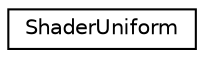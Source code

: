 digraph "Graphical Class Hierarchy"
{
  edge [fontname="Helvetica",fontsize="10",labelfontname="Helvetica",labelfontsize="10"];
  node [fontname="Helvetica",fontsize="10",shape=record];
  rankdir="LR";
  Node1 [label="ShaderUniform",height=0.2,width=0.4,color="black", fillcolor="white", style="filled",URL="$class_shader_uniform.html"];
}

